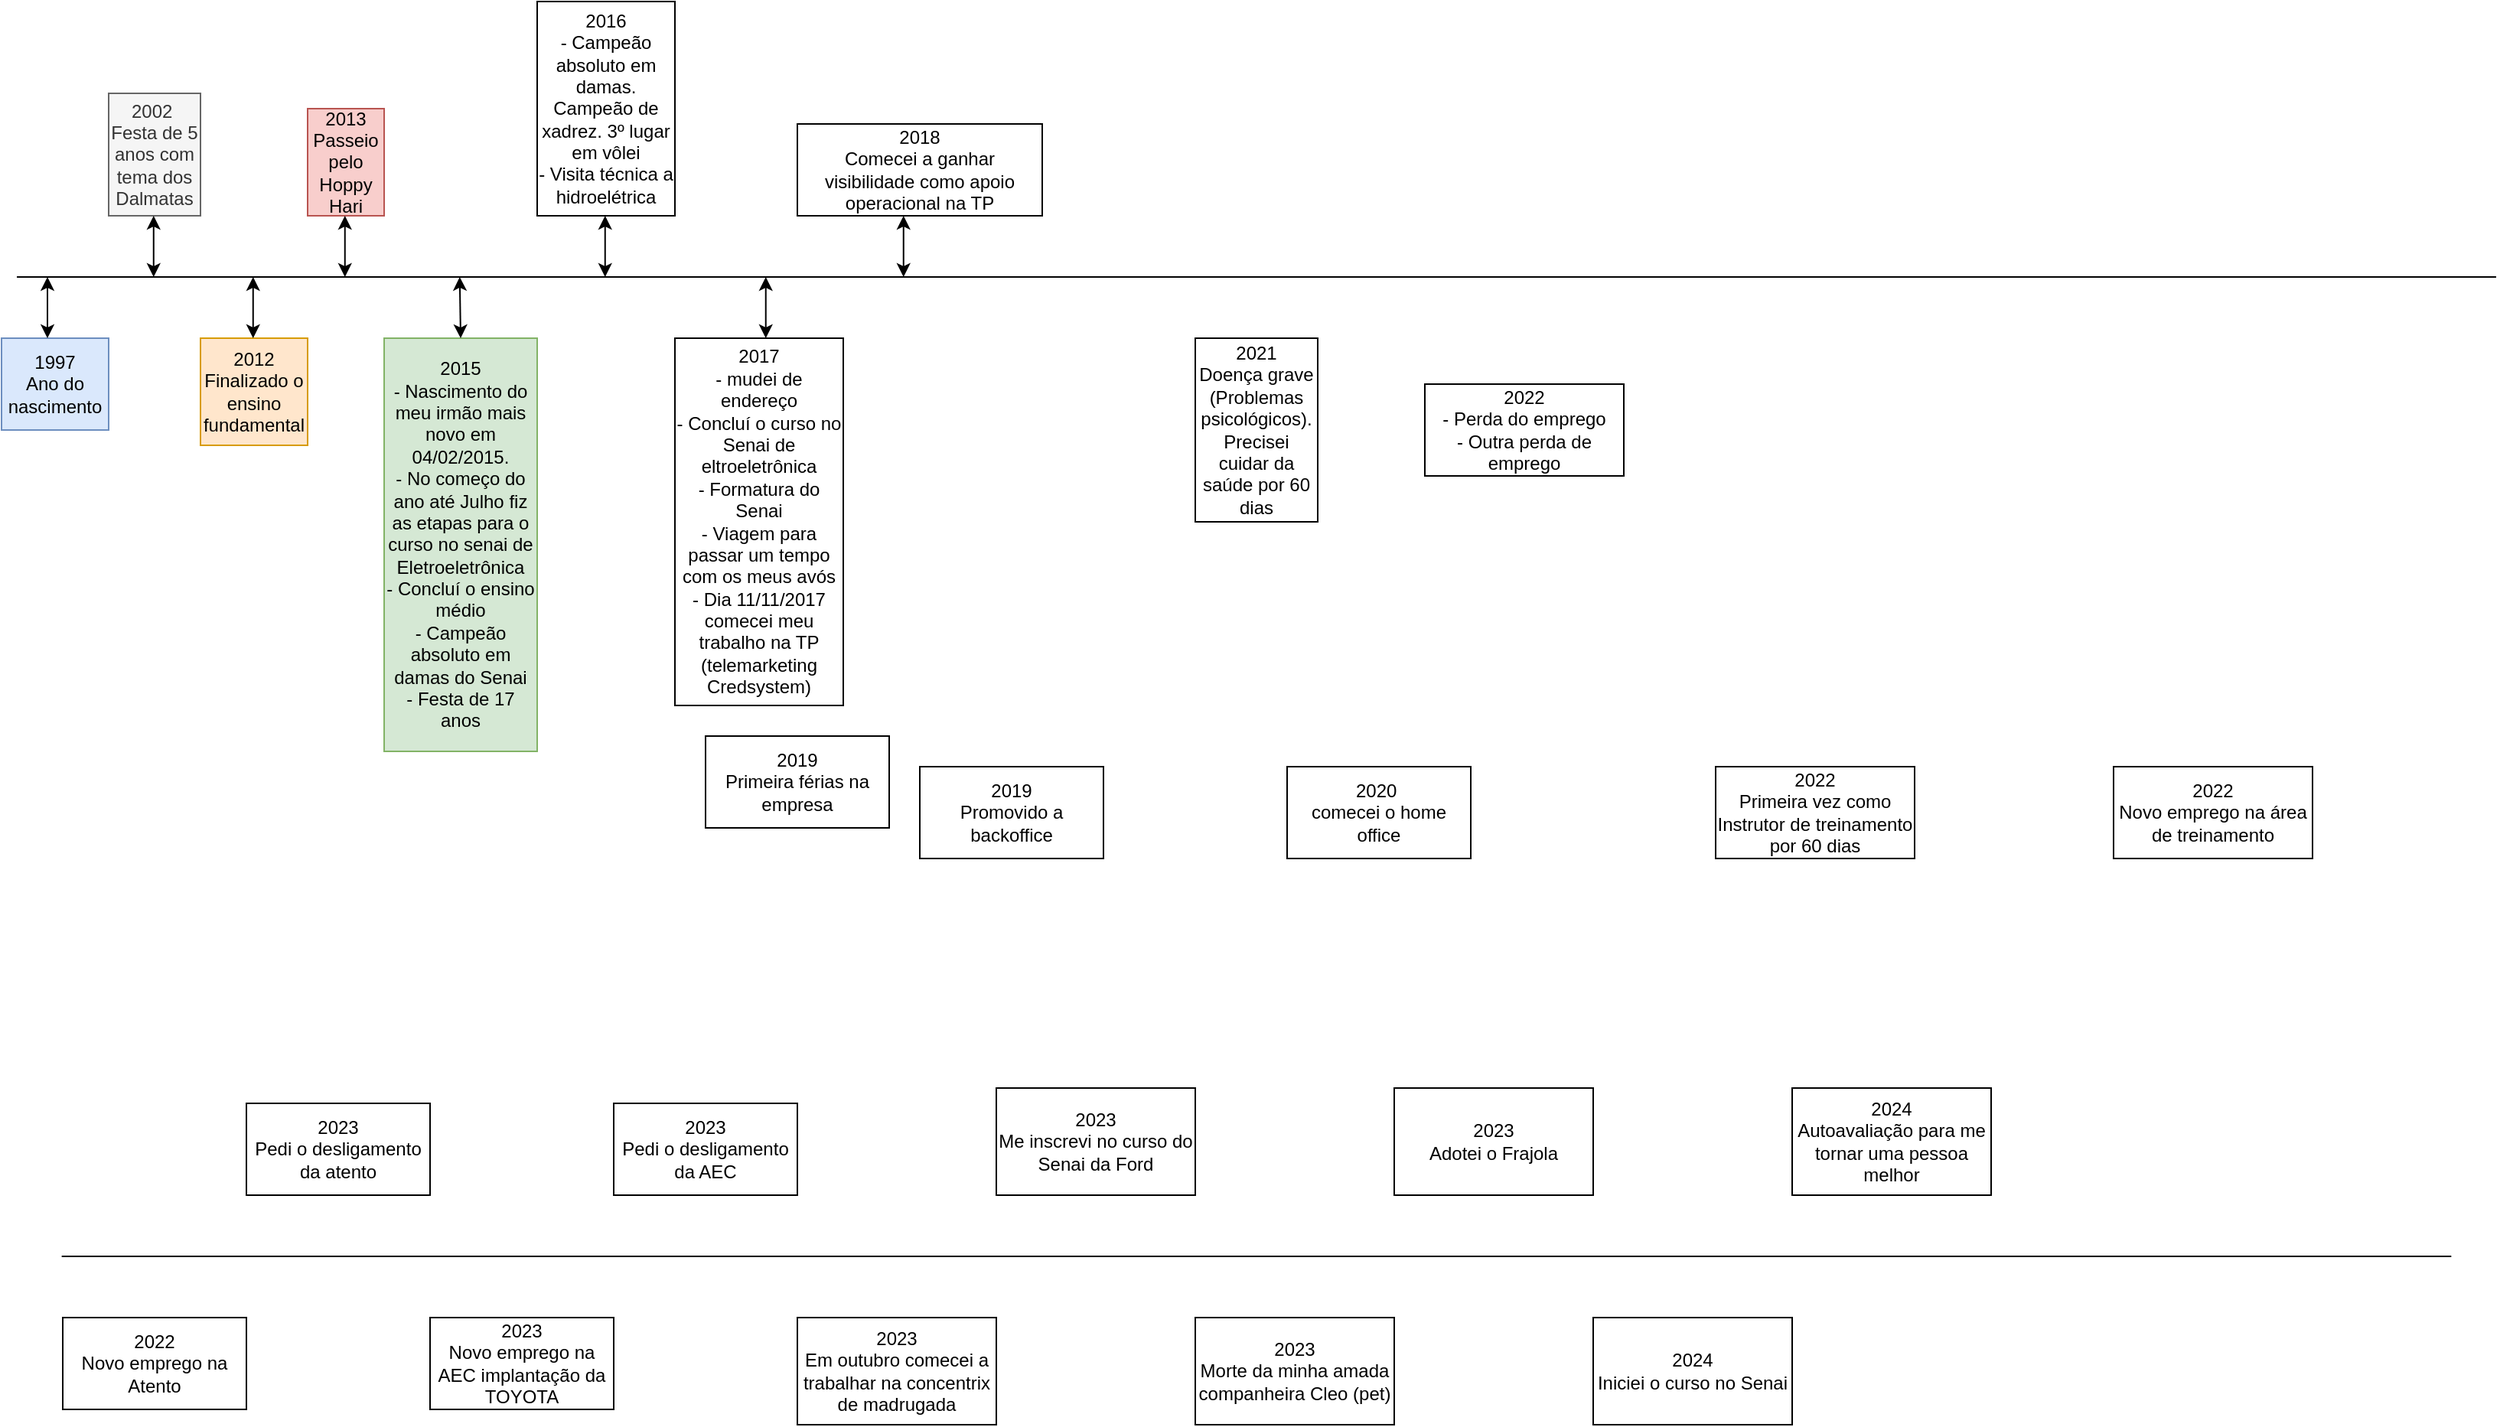 <mxfile version="24.0.2" type="github">
  <diagram name="Página-1" id="qLqDitnle6DMbWgOVLHB">
    <mxGraphModel dx="756" dy="432" grid="1" gridSize="10" guides="1" tooltips="1" connect="1" arrows="1" fold="1" page="1" pageScale="1" pageWidth="827" pageHeight="1169" math="0" shadow="0">
      <root>
        <mxCell id="0" />
        <mxCell id="1" parent="0" />
        <mxCell id="k1zBpDuwUB03RxxuyWRL-1" value="1997&lt;div&gt;Ano do nascimento&lt;/div&gt;" style="rounded=0;whiteSpace=wrap;html=1;fillColor=#dae8fc;strokeColor=#6c8ebf;" vertex="1" parent="1">
          <mxGeometry y="280" width="70" height="60" as="geometry" />
        </mxCell>
        <mxCell id="k1zBpDuwUB03RxxuyWRL-2" value="" style="endArrow=none;html=1;rounded=0;" edge="1" parent="1">
          <mxGeometry width="50" height="50" relative="1" as="geometry">
            <mxPoint x="10" y="240" as="sourcePoint" />
            <mxPoint x="1630" y="240" as="targetPoint" />
          </mxGeometry>
        </mxCell>
        <mxCell id="k1zBpDuwUB03RxxuyWRL-4" value="" style="endArrow=classic;startArrow=classic;html=1;rounded=0;" edge="1" parent="1">
          <mxGeometry width="50" height="50" relative="1" as="geometry">
            <mxPoint x="30" y="280" as="sourcePoint" />
            <mxPoint x="30" y="240" as="targetPoint" />
          </mxGeometry>
        </mxCell>
        <mxCell id="k1zBpDuwUB03RxxuyWRL-5" value="2002&amp;nbsp;&lt;div&gt;Festa de 5 anos com tema dos Dalmatas&lt;/div&gt;" style="rounded=0;whiteSpace=wrap;html=1;fillColor=#f5f5f5;strokeColor=#666666;fontColor=#333333;" vertex="1" parent="1">
          <mxGeometry x="70" y="120" width="60" height="80" as="geometry" />
        </mxCell>
        <mxCell id="k1zBpDuwUB03RxxuyWRL-6" value="2012&lt;div&gt;Finalizado o ensino fundamental&lt;/div&gt;" style="rounded=0;whiteSpace=wrap;html=1;fillColor=#ffe6cc;strokeColor=#d79b00;" vertex="1" parent="1">
          <mxGeometry x="130" y="280" width="70" height="70" as="geometry" />
        </mxCell>
        <mxCell id="k1zBpDuwUB03RxxuyWRL-7" value="" style="endArrow=classic;startArrow=classic;html=1;rounded=0;" edge="1" parent="1">
          <mxGeometry width="50" height="50" relative="1" as="geometry">
            <mxPoint x="99.38" y="240" as="sourcePoint" />
            <mxPoint x="99.38" y="200" as="targetPoint" />
          </mxGeometry>
        </mxCell>
        <mxCell id="k1zBpDuwUB03RxxuyWRL-8" value="" style="endArrow=classic;startArrow=classic;html=1;rounded=0;" edge="1" parent="1">
          <mxGeometry width="50" height="50" relative="1" as="geometry">
            <mxPoint x="164.38" y="280" as="sourcePoint" />
            <mxPoint x="164.38" y="240" as="targetPoint" />
          </mxGeometry>
        </mxCell>
        <mxCell id="k1zBpDuwUB03RxxuyWRL-11" value="2013&lt;div&gt;Passeio pelo Hoppy Hari&lt;/div&gt;" style="rounded=0;whiteSpace=wrap;html=1;fillColor=#f8cecc;strokeColor=#b85450;" vertex="1" parent="1">
          <mxGeometry x="200" y="130" width="50" height="70" as="geometry" />
        </mxCell>
        <mxCell id="k1zBpDuwUB03RxxuyWRL-13" value="&lt;div&gt;2016&lt;/div&gt;&lt;div&gt;- Campeão absoluto em damas. Campeão de xadrez. 3º lugar em vôlei&lt;/div&gt;&lt;div&gt;-&amp;nbsp;&lt;span style=&quot;background-color: initial;&quot;&gt;Visita técnica a hidroelétrica&lt;/span&gt;&lt;/div&gt;" style="rounded=0;whiteSpace=wrap;html=1;" vertex="1" parent="1">
          <mxGeometry x="350" y="60" width="90" height="140" as="geometry" />
        </mxCell>
        <mxCell id="k1zBpDuwUB03RxxuyWRL-14" value="2017&lt;div&gt;- mudei de endereço&lt;/div&gt;&lt;div&gt;- Concluí o curso no Senai de eltroeletrônica&lt;br&gt;&lt;/div&gt;&lt;div&gt;- Formatura do Senai&lt;/div&gt;&lt;div&gt;-&amp;nbsp;&lt;span style=&quot;background-color: initial;&quot;&gt;Viagem para passar um tempo com os meus avós&lt;/span&gt;&lt;/div&gt;&lt;div&gt;&lt;span style=&quot;background-color: initial;&quot;&gt;-&amp;nbsp;&lt;/span&gt;&lt;span style=&quot;background-color: initial;&quot;&gt;Dia 11/11/2017 comecei meu trabalho na TP (telemarketing Credsystem)&lt;/span&gt;&lt;/div&gt;" style="rounded=0;whiteSpace=wrap;html=1;" vertex="1" parent="1">
          <mxGeometry x="440" y="280" width="110" height="240" as="geometry" />
        </mxCell>
        <mxCell id="k1zBpDuwUB03RxxuyWRL-15" value="2015&lt;div&gt;- Nascimento do meu irmão mais novo em 04/02/2015.&lt;/div&gt;&lt;div&gt;-&amp;nbsp;&lt;span style=&quot;background-color: initial;&quot;&gt;No começo do ano até Julho fiz as etapas para o curso no senai de Eletroeletrônica&lt;/span&gt;&lt;/div&gt;&lt;div&gt;-&amp;nbsp;&lt;span style=&quot;background-color: initial;&quot;&gt;Concluí o ensino médio&lt;/span&gt;&lt;/div&gt;&lt;div&gt;&lt;span style=&quot;background-color: initial;&quot;&gt;-&amp;nbsp;&lt;/span&gt;&lt;span style=&quot;background-color: initial;&quot;&gt;Campeão absoluto em damas do Senai&lt;/span&gt;&lt;/div&gt;&lt;div&gt;&lt;span style=&quot;background-color: initial;&quot;&gt;- Festa de 17 anos&lt;/span&gt;&lt;/div&gt;" style="rounded=0;whiteSpace=wrap;html=1;fillColor=#d5e8d4;strokeColor=#82b366;" vertex="1" parent="1">
          <mxGeometry x="250" y="280" width="100" height="270" as="geometry" />
        </mxCell>
        <mxCell id="k1zBpDuwUB03RxxuyWRL-23" value="2018&lt;div&gt;Comecei a ganhar visibilidade como apoio operacional na TP&lt;/div&gt;" style="rounded=0;whiteSpace=wrap;html=1;" vertex="1" parent="1">
          <mxGeometry x="520" y="140" width="160" height="60" as="geometry" />
        </mxCell>
        <mxCell id="k1zBpDuwUB03RxxuyWRL-24" value="2019&lt;div&gt;Promovido a backoffice&lt;/div&gt;" style="rounded=0;whiteSpace=wrap;html=1;" vertex="1" parent="1">
          <mxGeometry x="600" y="560" width="120" height="60" as="geometry" />
        </mxCell>
        <mxCell id="k1zBpDuwUB03RxxuyWRL-25" value="2019&lt;div&gt;Primeira férias na empresa&lt;/div&gt;" style="rounded=0;whiteSpace=wrap;html=1;" vertex="1" parent="1">
          <mxGeometry x="460" y="540" width="120" height="60" as="geometry" />
        </mxCell>
        <mxCell id="k1zBpDuwUB03RxxuyWRL-26" value="2020&amp;nbsp;&lt;div&gt;comecei o home office&lt;/div&gt;" style="rounded=0;whiteSpace=wrap;html=1;" vertex="1" parent="1">
          <mxGeometry x="840" y="560" width="120" height="60" as="geometry" />
        </mxCell>
        <mxCell id="k1zBpDuwUB03RxxuyWRL-27" value="2021&lt;div&gt;Doença grave (Problemas psicológicos). Precisei cuidar da saúde por 60 dias&lt;/div&gt;" style="rounded=0;whiteSpace=wrap;html=1;" vertex="1" parent="1">
          <mxGeometry x="780" y="280" width="80" height="120" as="geometry" />
        </mxCell>
        <mxCell id="k1zBpDuwUB03RxxuyWRL-28" value="2022&lt;div&gt;Primeira vez como Instrutor de treinamento por 60 dias&lt;/div&gt;" style="rounded=0;whiteSpace=wrap;html=1;" vertex="1" parent="1">
          <mxGeometry x="1120" y="560" width="130" height="60" as="geometry" />
        </mxCell>
        <mxCell id="k1zBpDuwUB03RxxuyWRL-29" value="2022&lt;div&gt;- Perda do emprego&lt;/div&gt;&lt;div&gt;-&amp;nbsp;&lt;span style=&quot;background-color: initial;&quot;&gt;Outra perda de emprego&lt;/span&gt;&lt;/div&gt;" style="rounded=0;whiteSpace=wrap;html=1;" vertex="1" parent="1">
          <mxGeometry x="930" y="310" width="130" height="60" as="geometry" />
        </mxCell>
        <mxCell id="k1zBpDuwUB03RxxuyWRL-30" value="2022&lt;div&gt;Novo emprego na área de treinamento&lt;/div&gt;" style="rounded=0;whiteSpace=wrap;html=1;" vertex="1" parent="1">
          <mxGeometry x="1380" y="560" width="130" height="60" as="geometry" />
        </mxCell>
        <mxCell id="k1zBpDuwUB03RxxuyWRL-32" value="2022&lt;div&gt;Novo emprego na Atento&lt;/div&gt;" style="rounded=0;whiteSpace=wrap;html=1;" vertex="1" parent="1">
          <mxGeometry x="40" y="920" width="120" height="60" as="geometry" />
        </mxCell>
        <mxCell id="k1zBpDuwUB03RxxuyWRL-33" value="" style="endArrow=none;html=1;rounded=0;" edge="1" parent="1">
          <mxGeometry width="50" height="50" relative="1" as="geometry">
            <mxPoint x="39.33" y="880" as="sourcePoint" />
            <mxPoint x="1600.663" y="880" as="targetPoint" />
          </mxGeometry>
        </mxCell>
        <mxCell id="k1zBpDuwUB03RxxuyWRL-34" value="2023&lt;div&gt;Pedi o desligamento da atento&lt;/div&gt;" style="rounded=0;whiteSpace=wrap;html=1;" vertex="1" parent="1">
          <mxGeometry x="160" y="780" width="120" height="60" as="geometry" />
        </mxCell>
        <mxCell id="k1zBpDuwUB03RxxuyWRL-35" value="2023&lt;div&gt;Novo emprego na AEC implantação da TOYOTA&lt;/div&gt;" style="rounded=0;whiteSpace=wrap;html=1;" vertex="1" parent="1">
          <mxGeometry x="280" y="920" width="120" height="60" as="geometry" />
        </mxCell>
        <mxCell id="k1zBpDuwUB03RxxuyWRL-36" value="2023&lt;div&gt;Pedi o desligamento da AEC&lt;/div&gt;" style="rounded=0;whiteSpace=wrap;html=1;" vertex="1" parent="1">
          <mxGeometry x="400" y="780" width="120" height="60" as="geometry" />
        </mxCell>
        <mxCell id="k1zBpDuwUB03RxxuyWRL-37" value="2023&lt;div&gt;Em outubro comecei a trabalhar na concentrix de madrugada&lt;/div&gt;" style="rounded=0;whiteSpace=wrap;html=1;" vertex="1" parent="1">
          <mxGeometry x="520" y="920" width="130" height="70" as="geometry" />
        </mxCell>
        <mxCell id="k1zBpDuwUB03RxxuyWRL-38" value="2023&lt;div&gt;Me inscrevi no curso do Senai da Ford&lt;/div&gt;" style="rounded=0;whiteSpace=wrap;html=1;" vertex="1" parent="1">
          <mxGeometry x="650" y="770" width="130" height="70" as="geometry" />
        </mxCell>
        <mxCell id="k1zBpDuwUB03RxxuyWRL-39" value="2023&lt;div&gt;Morte da minha amada companheira Cleo (pet)&lt;/div&gt;" style="rounded=0;whiteSpace=wrap;html=1;" vertex="1" parent="1">
          <mxGeometry x="780" y="920" width="130" height="70" as="geometry" />
        </mxCell>
        <mxCell id="k1zBpDuwUB03RxxuyWRL-40" value="2023&lt;div&gt;Adotei o Frajola&lt;/div&gt;" style="rounded=0;whiteSpace=wrap;html=1;" vertex="1" parent="1">
          <mxGeometry x="910" y="770" width="130" height="70" as="geometry" />
        </mxCell>
        <mxCell id="k1zBpDuwUB03RxxuyWRL-41" value="2024&lt;div&gt;Iniciei o curso no Senai&lt;/div&gt;" style="rounded=0;whiteSpace=wrap;html=1;" vertex="1" parent="1">
          <mxGeometry x="1040" y="920" width="130" height="70" as="geometry" />
        </mxCell>
        <mxCell id="k1zBpDuwUB03RxxuyWRL-42" value="2024&lt;div&gt;Autoavaliação para me tornar uma pessoa melhor&lt;/div&gt;" style="rounded=0;whiteSpace=wrap;html=1;" vertex="1" parent="1">
          <mxGeometry x="1170" y="770" width="130" height="70" as="geometry" />
        </mxCell>
        <mxCell id="k1zBpDuwUB03RxxuyWRL-43" value="" style="endArrow=classic;startArrow=classic;html=1;rounded=0;" edge="1" parent="1">
          <mxGeometry width="50" height="50" relative="1" as="geometry">
            <mxPoint x="224.38" y="240" as="sourcePoint" />
            <mxPoint x="224.38" y="200" as="targetPoint" />
          </mxGeometry>
        </mxCell>
        <mxCell id="k1zBpDuwUB03RxxuyWRL-44" value="" style="endArrow=classic;startArrow=classic;html=1;rounded=0;exitX=0.5;exitY=0;exitDx=0;exitDy=0;" edge="1" parent="1" source="k1zBpDuwUB03RxxuyWRL-15">
          <mxGeometry width="50" height="50" relative="1" as="geometry">
            <mxPoint x="299.74" y="275" as="sourcePoint" />
            <mxPoint x="299.37" y="240" as="targetPoint" />
          </mxGeometry>
        </mxCell>
        <mxCell id="k1zBpDuwUB03RxxuyWRL-45" value="" style="endArrow=classic;startArrow=classic;html=1;rounded=0;" edge="1" parent="1">
          <mxGeometry width="50" height="50" relative="1" as="geometry">
            <mxPoint x="394.38" y="240" as="sourcePoint" />
            <mxPoint x="394.38" y="200" as="targetPoint" />
          </mxGeometry>
        </mxCell>
        <mxCell id="k1zBpDuwUB03RxxuyWRL-46" value="" style="endArrow=classic;startArrow=classic;html=1;rounded=0;" edge="1" parent="1">
          <mxGeometry width="50" height="50" relative="1" as="geometry">
            <mxPoint x="499.37" y="280" as="sourcePoint" />
            <mxPoint x="499.37" y="240" as="targetPoint" />
          </mxGeometry>
        </mxCell>
        <mxCell id="k1zBpDuwUB03RxxuyWRL-47" value="" style="endArrow=classic;startArrow=classic;html=1;rounded=0;" edge="1" parent="1">
          <mxGeometry width="50" height="50" relative="1" as="geometry">
            <mxPoint x="589.37" y="240" as="sourcePoint" />
            <mxPoint x="589.37" y="200" as="targetPoint" />
          </mxGeometry>
        </mxCell>
      </root>
    </mxGraphModel>
  </diagram>
</mxfile>
